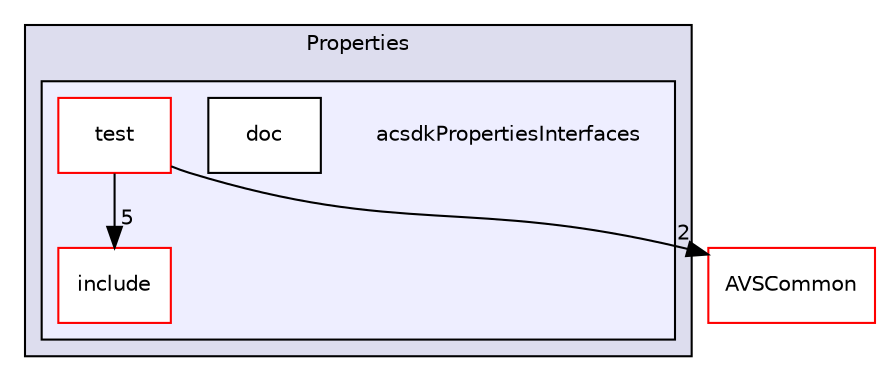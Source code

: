 digraph "/workplace/avs-device-sdk/core/Properties/acsdkPropertiesInterfaces" {
  compound=true
  node [ fontsize="10", fontname="Helvetica"];
  edge [ labelfontsize="10", labelfontname="Helvetica"];
  subgraph clusterdir_72f2367c10fd2c46da13e851c6b1e25f {
    graph [ bgcolor="#ddddee", pencolor="black", label="Properties" fontname="Helvetica", fontsize="10", URL="dir_72f2367c10fd2c46da13e851c6b1e25f.html"]
  subgraph clusterdir_3d04e556473239c430261115def45483 {
    graph [ bgcolor="#eeeeff", pencolor="black", label="" URL="dir_3d04e556473239c430261115def45483.html"];
    dir_3d04e556473239c430261115def45483 [shape=plaintext label="acsdkPropertiesInterfaces"];
    dir_b4e0955b851788426791c0ddf67bf544 [shape=box label="doc" color="black" fillcolor="white" style="filled" URL="dir_b4e0955b851788426791c0ddf67bf544.html"];
    dir_8145d729cc2136b803d030ae5d5d64ee [shape=box label="include" color="red" fillcolor="white" style="filled" URL="dir_8145d729cc2136b803d030ae5d5d64ee.html"];
    dir_3b641a73adbd05da6412a3a898ff323d [shape=box label="test" color="red" fillcolor="white" style="filled" URL="dir_3b641a73adbd05da6412a3a898ff323d.html"];
  }
  }
  dir_13e65effb2bde530b17b3d5eefcd0266 [shape=box label="AVSCommon" fillcolor="white" style="filled" color="red" URL="dir_13e65effb2bde530b17b3d5eefcd0266.html"];
  dir_3b641a73adbd05da6412a3a898ff323d->dir_8145d729cc2136b803d030ae5d5d64ee [headlabel="5", labeldistance=1.5 headhref="dir_000620_000641.html"];
  dir_3b641a73adbd05da6412a3a898ff323d->dir_13e65effb2bde530b17b3d5eefcd0266 [headlabel="2", labeldistance=1.5 headhref="dir_000620_000017.html"];
}
